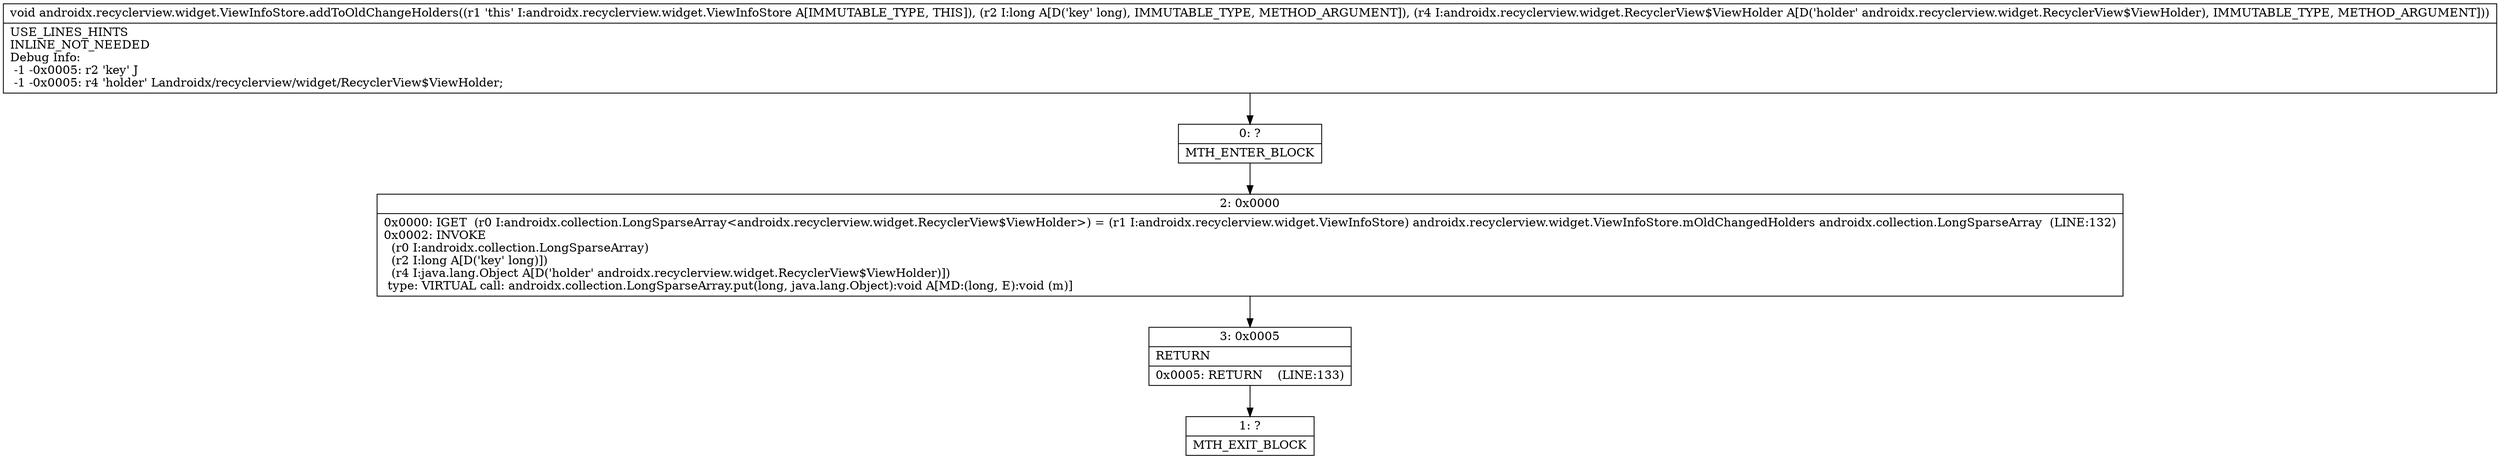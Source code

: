 digraph "CFG forandroidx.recyclerview.widget.ViewInfoStore.addToOldChangeHolders(JLandroidx\/recyclerview\/widget\/RecyclerView$ViewHolder;)V" {
Node_0 [shape=record,label="{0\:\ ?|MTH_ENTER_BLOCK\l}"];
Node_2 [shape=record,label="{2\:\ 0x0000|0x0000: IGET  (r0 I:androidx.collection.LongSparseArray\<androidx.recyclerview.widget.RecyclerView$ViewHolder\>) = (r1 I:androidx.recyclerview.widget.ViewInfoStore) androidx.recyclerview.widget.ViewInfoStore.mOldChangedHolders androidx.collection.LongSparseArray  (LINE:132)\l0x0002: INVOKE  \l  (r0 I:androidx.collection.LongSparseArray)\l  (r2 I:long A[D('key' long)])\l  (r4 I:java.lang.Object A[D('holder' androidx.recyclerview.widget.RecyclerView$ViewHolder)])\l type: VIRTUAL call: androidx.collection.LongSparseArray.put(long, java.lang.Object):void A[MD:(long, E):void (m)]\l}"];
Node_3 [shape=record,label="{3\:\ 0x0005|RETURN\l|0x0005: RETURN    (LINE:133)\l}"];
Node_1 [shape=record,label="{1\:\ ?|MTH_EXIT_BLOCK\l}"];
MethodNode[shape=record,label="{void androidx.recyclerview.widget.ViewInfoStore.addToOldChangeHolders((r1 'this' I:androidx.recyclerview.widget.ViewInfoStore A[IMMUTABLE_TYPE, THIS]), (r2 I:long A[D('key' long), IMMUTABLE_TYPE, METHOD_ARGUMENT]), (r4 I:androidx.recyclerview.widget.RecyclerView$ViewHolder A[D('holder' androidx.recyclerview.widget.RecyclerView$ViewHolder), IMMUTABLE_TYPE, METHOD_ARGUMENT]))  | USE_LINES_HINTS\lINLINE_NOT_NEEDED\lDebug Info:\l  \-1 \-0x0005: r2 'key' J\l  \-1 \-0x0005: r4 'holder' Landroidx\/recyclerview\/widget\/RecyclerView$ViewHolder;\l}"];
MethodNode -> Node_0;Node_0 -> Node_2;
Node_2 -> Node_3;
Node_3 -> Node_1;
}


